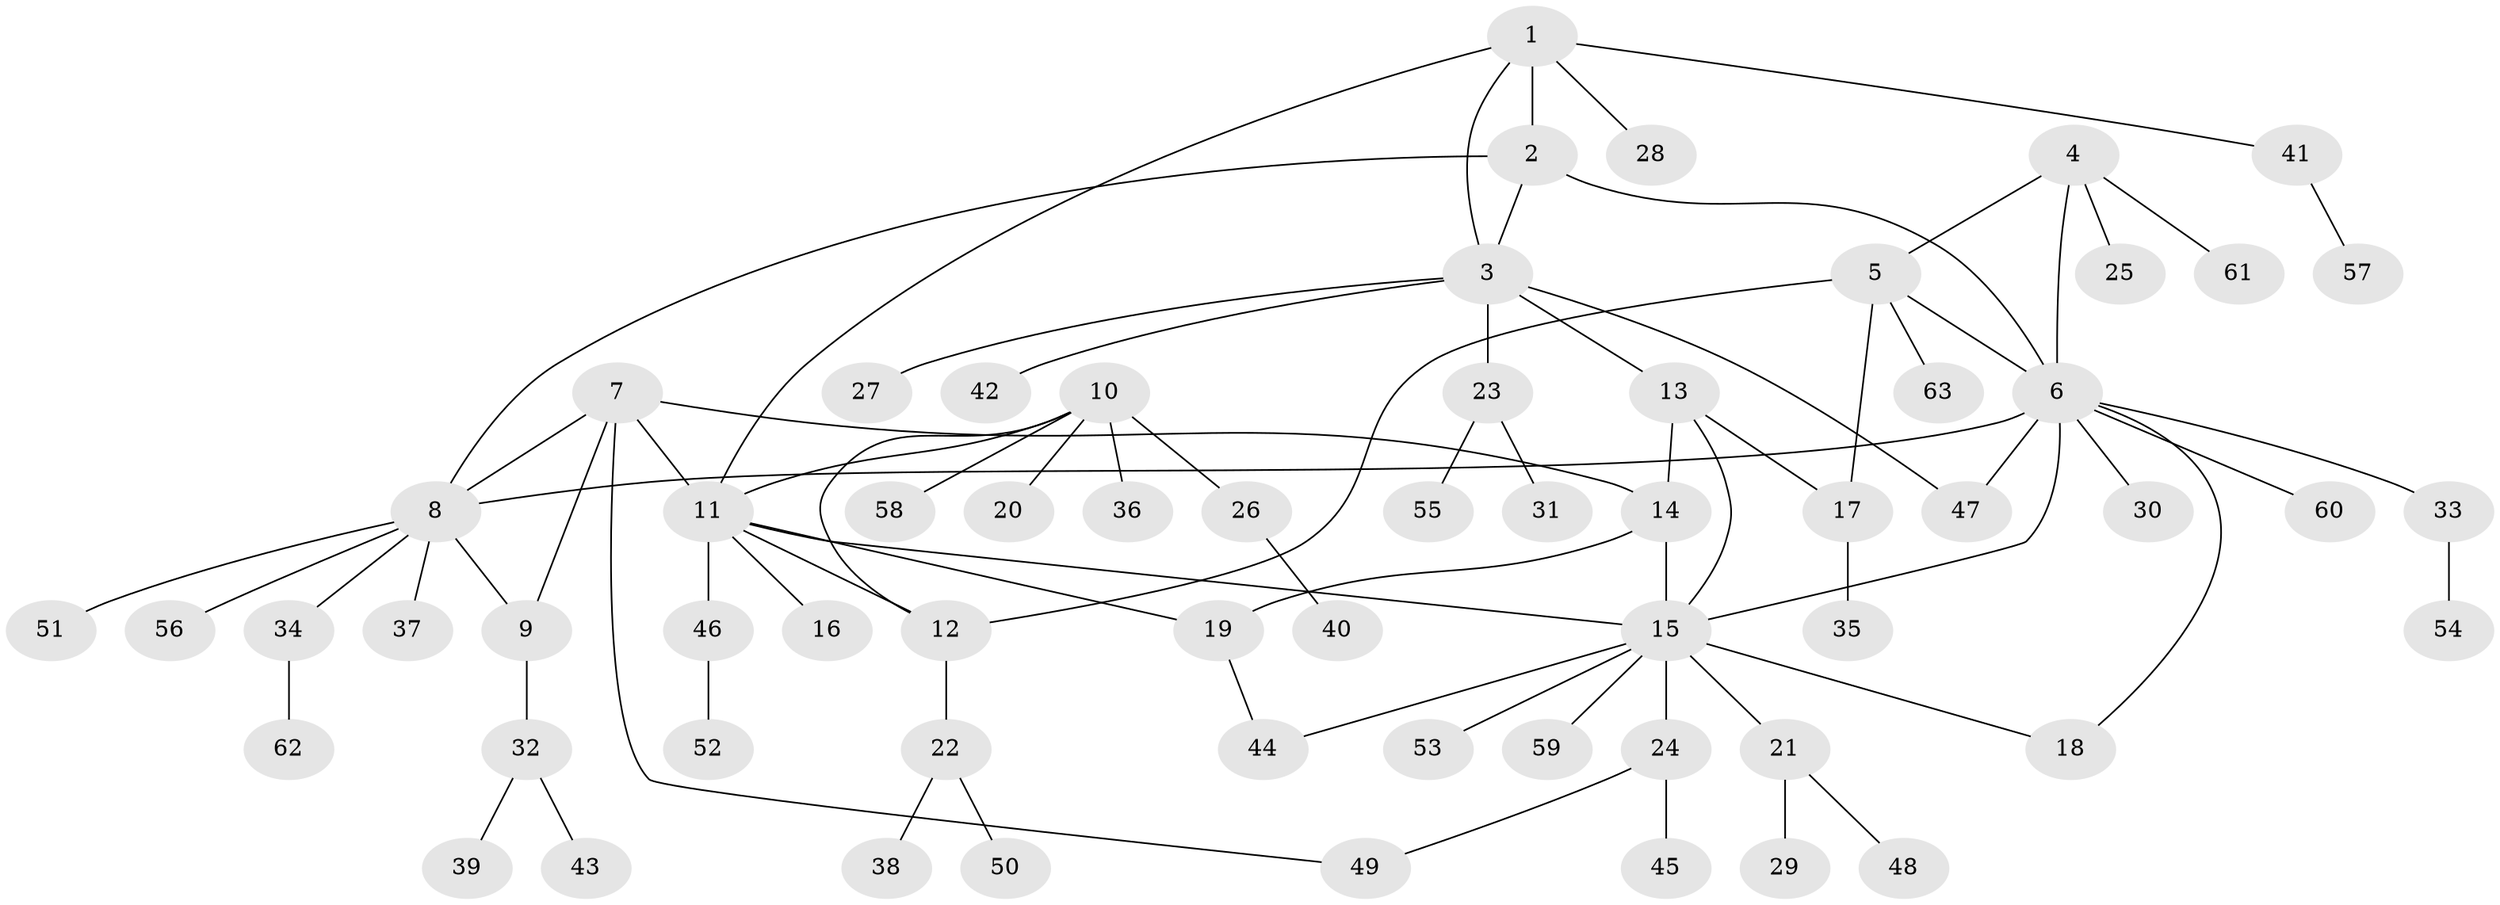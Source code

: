 // coarse degree distribution, {6: 0.022727272727272728, 5: 0.11363636363636363, 3: 0.09090909090909091, 4: 0.022727272727272728, 9: 0.045454545454545456, 7: 0.022727272727272728, 8: 0.022727272727272728, 1: 0.5454545454545454, 2: 0.11363636363636363}
// Generated by graph-tools (version 1.1) at 2025/42/03/06/25 10:42:12]
// undirected, 63 vertices, 79 edges
graph export_dot {
graph [start="1"]
  node [color=gray90,style=filled];
  1;
  2;
  3;
  4;
  5;
  6;
  7;
  8;
  9;
  10;
  11;
  12;
  13;
  14;
  15;
  16;
  17;
  18;
  19;
  20;
  21;
  22;
  23;
  24;
  25;
  26;
  27;
  28;
  29;
  30;
  31;
  32;
  33;
  34;
  35;
  36;
  37;
  38;
  39;
  40;
  41;
  42;
  43;
  44;
  45;
  46;
  47;
  48;
  49;
  50;
  51;
  52;
  53;
  54;
  55;
  56;
  57;
  58;
  59;
  60;
  61;
  62;
  63;
  1 -- 2;
  1 -- 3;
  1 -- 11;
  1 -- 28;
  1 -- 41;
  2 -- 3;
  2 -- 6;
  2 -- 8;
  3 -- 13;
  3 -- 23;
  3 -- 27;
  3 -- 42;
  3 -- 47;
  4 -- 5;
  4 -- 6;
  4 -- 25;
  4 -- 61;
  5 -- 6;
  5 -- 12;
  5 -- 17;
  5 -- 63;
  6 -- 8;
  6 -- 15;
  6 -- 18;
  6 -- 30;
  6 -- 33;
  6 -- 47;
  6 -- 60;
  7 -- 8;
  7 -- 9;
  7 -- 11;
  7 -- 14;
  7 -- 49;
  8 -- 9;
  8 -- 34;
  8 -- 37;
  8 -- 51;
  8 -- 56;
  9 -- 32;
  10 -- 11;
  10 -- 12;
  10 -- 20;
  10 -- 26;
  10 -- 36;
  10 -- 58;
  11 -- 12;
  11 -- 15;
  11 -- 16;
  11 -- 19;
  11 -- 46;
  12 -- 22;
  13 -- 14;
  13 -- 15;
  13 -- 17;
  14 -- 15;
  14 -- 19;
  15 -- 18;
  15 -- 21;
  15 -- 24;
  15 -- 44;
  15 -- 53;
  15 -- 59;
  17 -- 35;
  19 -- 44;
  21 -- 29;
  21 -- 48;
  22 -- 38;
  22 -- 50;
  23 -- 31;
  23 -- 55;
  24 -- 45;
  24 -- 49;
  26 -- 40;
  32 -- 39;
  32 -- 43;
  33 -- 54;
  34 -- 62;
  41 -- 57;
  46 -- 52;
}
